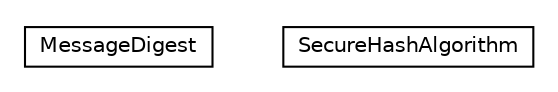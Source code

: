 #!/usr/local/bin/dot
#
# Class diagram 
# Generated by UMLGraph version R5_6-24-gf6e263 (http://www.umlgraph.org/)
#

digraph G {
	edge [fontname="Helvetica",fontsize=10,labelfontname="Helvetica",labelfontsize=10];
	node [fontname="Helvetica",fontsize=10,shape=plaintext];
	nodesep=0.25;
	ranksep=0.5;
	// org.universAAL.ontology.cryptographic.digest.MessageDigest
	c448828 [label=<<table title="org.universAAL.ontology.cryptographic.digest.MessageDigest" border="0" cellborder="1" cellspacing="0" cellpadding="2" port="p" href="./MessageDigest.html">
		<tr><td><table border="0" cellspacing="0" cellpadding="1">
<tr><td align="center" balign="center"> MessageDigest </td></tr>
		</table></td></tr>
		</table>>, URL="./MessageDigest.html", fontname="Helvetica", fontcolor="black", fontsize=10.0];
	// org.universAAL.ontology.cryptographic.digest.SecureHashAlgorithm
	c448829 [label=<<table title="org.universAAL.ontology.cryptographic.digest.SecureHashAlgorithm" border="0" cellborder="1" cellspacing="0" cellpadding="2" port="p" href="./SecureHashAlgorithm.html">
		<tr><td><table border="0" cellspacing="0" cellpadding="1">
<tr><td align="center" balign="center"> SecureHashAlgorithm </td></tr>
		</table></td></tr>
		</table>>, URL="./SecureHashAlgorithm.html", fontname="Helvetica", fontcolor="black", fontsize=10.0];
}

